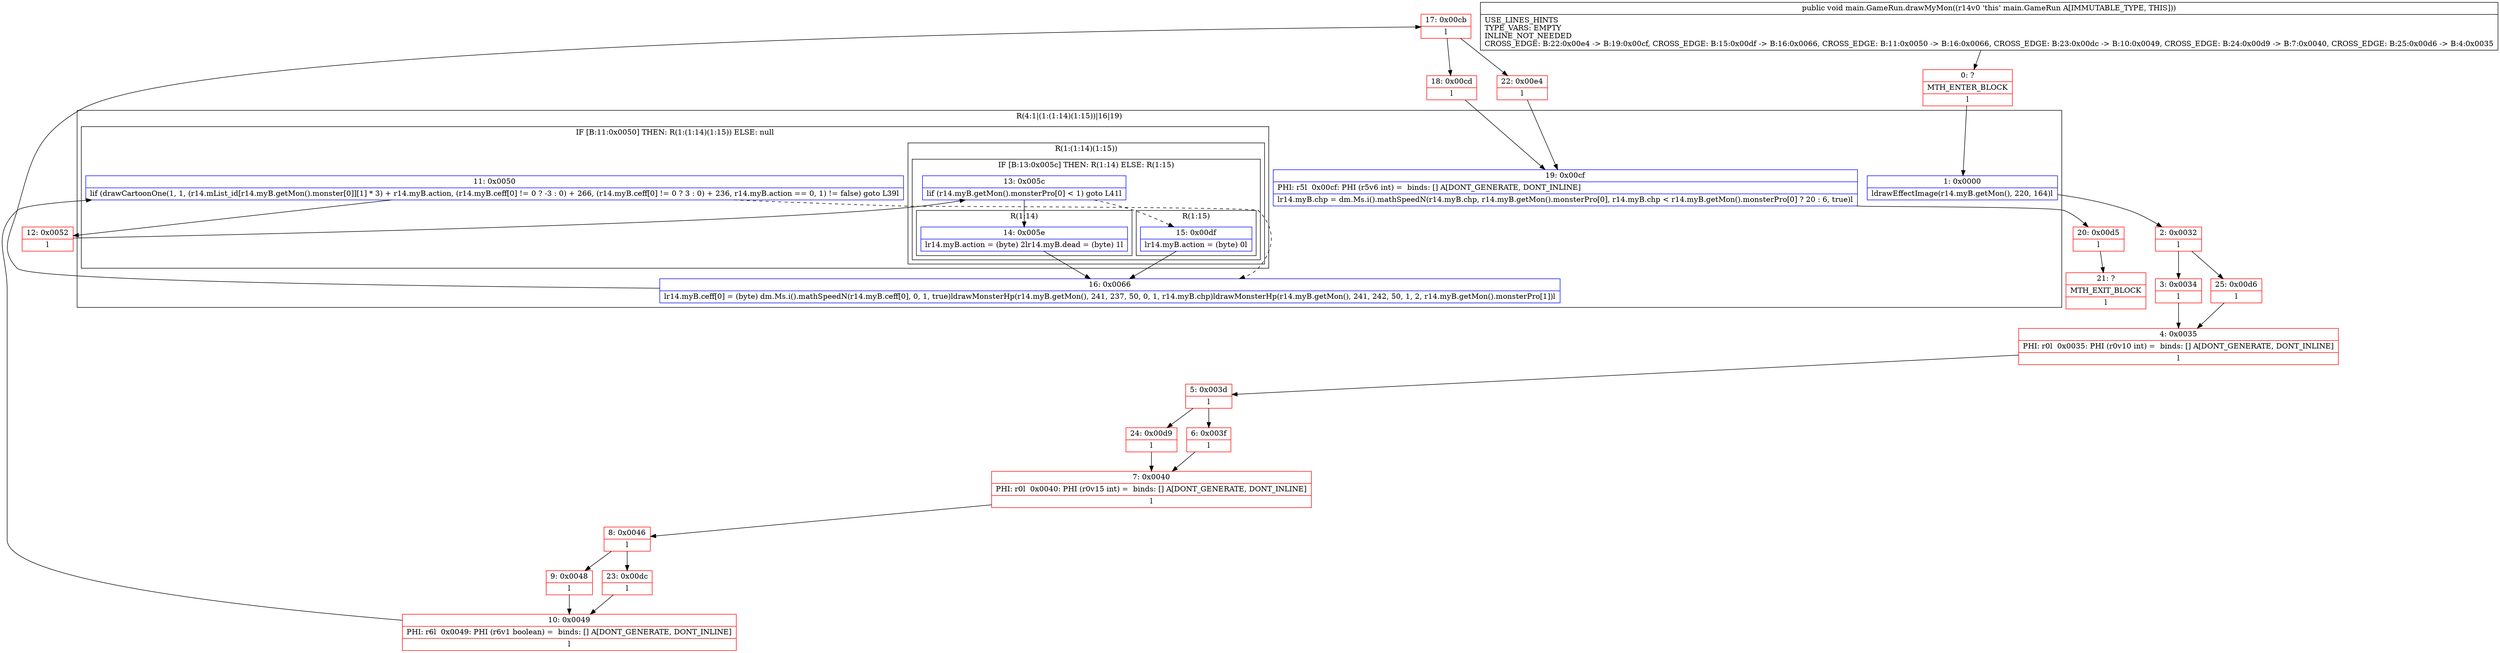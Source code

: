 digraph "CFG formain.GameRun.drawMyMon()V" {
subgraph cluster_Region_2065970213 {
label = "R(4:1|(1:(1:14)(1:15))|16|19)";
node [shape=record,color=blue];
Node_1 [shape=record,label="{1\:\ 0x0000|ldrawEffectImage(r14.myB.getMon(), 220, 164)l}"];
subgraph cluster_IfRegion_2079988759 {
label = "IF [B:11:0x0050] THEN: R(1:(1:14)(1:15)) ELSE: null";
node [shape=record,color=blue];
Node_11 [shape=record,label="{11\:\ 0x0050|lif (drawCartoonOne(1, 1, (r14.mList_id[r14.myB.getMon().monster[0]][1] * 3) + r14.myB.action, (r14.myB.ceff[0] != 0 ? \-3 : 0) + 266, (r14.myB.ceff[0] != 0 ? 3 : 0) + 236, r14.myB.action == 0, 1) != false) goto L39l}"];
subgraph cluster_Region_1764603966 {
label = "R(1:(1:14)(1:15))";
node [shape=record,color=blue];
subgraph cluster_IfRegion_1045739297 {
label = "IF [B:13:0x005c] THEN: R(1:14) ELSE: R(1:15)";
node [shape=record,color=blue];
Node_13 [shape=record,label="{13\:\ 0x005c|lif (r14.myB.getMon().monsterPro[0] \< 1) goto L41l}"];
subgraph cluster_Region_1686845906 {
label = "R(1:14)";
node [shape=record,color=blue];
Node_14 [shape=record,label="{14\:\ 0x005e|lr14.myB.action = (byte) 2lr14.myB.dead = (byte) 1l}"];
}
subgraph cluster_Region_1337629680 {
label = "R(1:15)";
node [shape=record,color=blue];
Node_15 [shape=record,label="{15\:\ 0x00df|lr14.myB.action = (byte) 0l}"];
}
}
}
}
Node_16 [shape=record,label="{16\:\ 0x0066|lr14.myB.ceff[0] = (byte) dm.Ms.i().mathSpeedN(r14.myB.ceff[0], 0, 1, true)ldrawMonsterHp(r14.myB.getMon(), 241, 237, 50, 0, 1, r14.myB.chp)ldrawMonsterHp(r14.myB.getMon(), 241, 242, 50, 1, 2, r14.myB.getMon().monsterPro[1])l}"];
Node_19 [shape=record,label="{19\:\ 0x00cf|PHI: r5l  0x00cf: PHI (r5v6 int) =  binds: [] A[DONT_GENERATE, DONT_INLINE]\l|lr14.myB.chp = dm.Ms.i().mathSpeedN(r14.myB.chp, r14.myB.getMon().monsterPro[0], r14.myB.chp \< r14.myB.getMon().monsterPro[0] ? 20 : 6, true)l}"];
}
Node_0 [shape=record,color=red,label="{0\:\ ?|MTH_ENTER_BLOCK\l|l}"];
Node_2 [shape=record,color=red,label="{2\:\ 0x0032|l}"];
Node_3 [shape=record,color=red,label="{3\:\ 0x0034|l}"];
Node_4 [shape=record,color=red,label="{4\:\ 0x0035|PHI: r0l  0x0035: PHI (r0v10 int) =  binds: [] A[DONT_GENERATE, DONT_INLINE]\l|l}"];
Node_5 [shape=record,color=red,label="{5\:\ 0x003d|l}"];
Node_6 [shape=record,color=red,label="{6\:\ 0x003f|l}"];
Node_7 [shape=record,color=red,label="{7\:\ 0x0040|PHI: r0l  0x0040: PHI (r0v15 int) =  binds: [] A[DONT_GENERATE, DONT_INLINE]\l|l}"];
Node_8 [shape=record,color=red,label="{8\:\ 0x0046|l}"];
Node_9 [shape=record,color=red,label="{9\:\ 0x0048|l}"];
Node_10 [shape=record,color=red,label="{10\:\ 0x0049|PHI: r6l  0x0049: PHI (r6v1 boolean) =  binds: [] A[DONT_GENERATE, DONT_INLINE]\l|l}"];
Node_12 [shape=record,color=red,label="{12\:\ 0x0052|l}"];
Node_17 [shape=record,color=red,label="{17\:\ 0x00cb|l}"];
Node_18 [shape=record,color=red,label="{18\:\ 0x00cd|l}"];
Node_20 [shape=record,color=red,label="{20\:\ 0x00d5|l}"];
Node_21 [shape=record,color=red,label="{21\:\ ?|MTH_EXIT_BLOCK\l|l}"];
Node_22 [shape=record,color=red,label="{22\:\ 0x00e4|l}"];
Node_23 [shape=record,color=red,label="{23\:\ 0x00dc|l}"];
Node_24 [shape=record,color=red,label="{24\:\ 0x00d9|l}"];
Node_25 [shape=record,color=red,label="{25\:\ 0x00d6|l}"];
MethodNode[shape=record,label="{public void main.GameRun.drawMyMon((r14v0 'this' main.GameRun A[IMMUTABLE_TYPE, THIS]))  | USE_LINES_HINTS\lTYPE_VARS: EMPTY\lINLINE_NOT_NEEDED\lCROSS_EDGE: B:22:0x00e4 \-\> B:19:0x00cf, CROSS_EDGE: B:15:0x00df \-\> B:16:0x0066, CROSS_EDGE: B:11:0x0050 \-\> B:16:0x0066, CROSS_EDGE: B:23:0x00dc \-\> B:10:0x0049, CROSS_EDGE: B:24:0x00d9 \-\> B:7:0x0040, CROSS_EDGE: B:25:0x00d6 \-\> B:4:0x0035\l}"];
MethodNode -> Node_0;
Node_1 -> Node_2;
Node_11 -> Node_12;
Node_11 -> Node_16[style=dashed];
Node_13 -> Node_14;
Node_13 -> Node_15[style=dashed];
Node_14 -> Node_16;
Node_15 -> Node_16;
Node_16 -> Node_17;
Node_19 -> Node_20;
Node_0 -> Node_1;
Node_2 -> Node_3;
Node_2 -> Node_25;
Node_3 -> Node_4;
Node_4 -> Node_5;
Node_5 -> Node_6;
Node_5 -> Node_24;
Node_6 -> Node_7;
Node_7 -> Node_8;
Node_8 -> Node_9;
Node_8 -> Node_23;
Node_9 -> Node_10;
Node_10 -> Node_11;
Node_12 -> Node_13;
Node_17 -> Node_18;
Node_17 -> Node_22;
Node_18 -> Node_19;
Node_20 -> Node_21;
Node_22 -> Node_19;
Node_23 -> Node_10;
Node_24 -> Node_7;
Node_25 -> Node_4;
}

